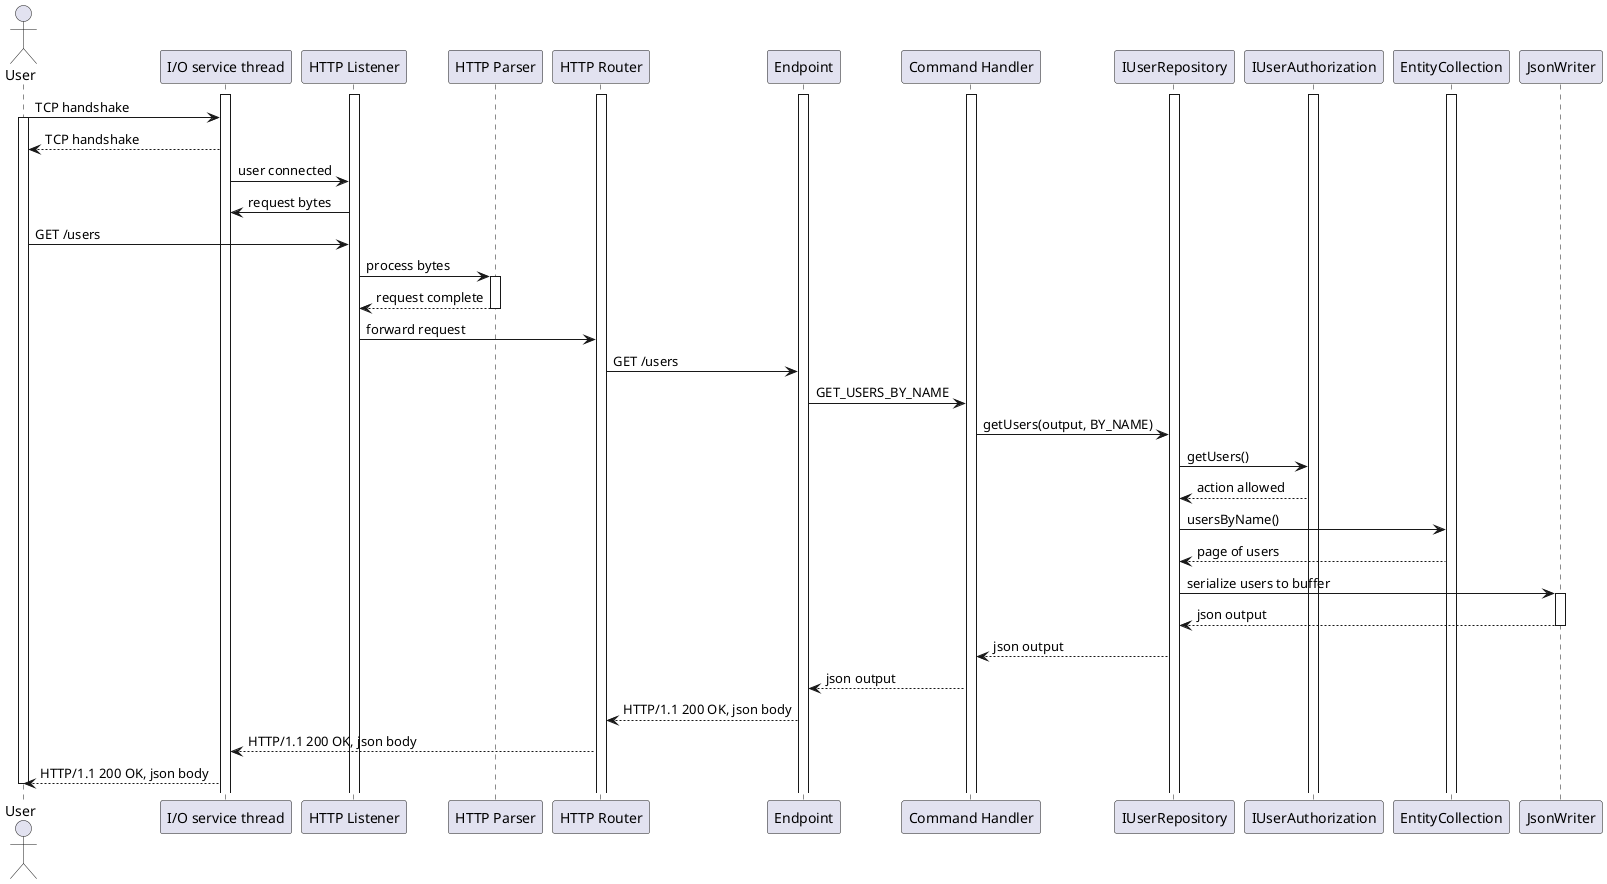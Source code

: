 @startuml

actor User
participant "I/O service thread" as IO
participant "HTTP Listener" as HTTPListener
participant "HTTP Parser" as HTTPParser
participant "HTTP Router" as HTTPRouter
participant Endpoint
participant "Command Handler" as CommandHandler
participant IUserRepository
participant IUserAuthorization
participant EntityCollection
participant JsonWriter

activate IO
activate HTTPListener
activate HTTPRouter
activate Endpoint
activate CommandHandler
activate IUserRepository
activate IUserAuthorization
activate EntityCollection

User -> IO : TCP handshake
activate User
IO --> User : TCP handshake

IO -> HTTPListener : user connected
HTTPListener -> IO : request bytes

User -> HTTPListener : GET /users

HTTPListener -> HTTPParser : process bytes
activate HTTPParser
HTTPParser --> HTTPListener : request complete
deactivate HTTPParser

HTTPListener -> HTTPRouter : forward request
HTTPRouter -> Endpoint : GET /users

Endpoint -> CommandHandler : GET_USERS_BY_NAME
CommandHandler -> IUserRepository : getUsers(output, BY_NAME)

IUserRepository -> IUserAuthorization : getUsers()
IUserAuthorization --> IUserRepository : action allowed

IUserRepository -> EntityCollection : usersByName()
EntityCollection --> IUserRepository : page of users

IUserRepository -> JsonWriter : serialize users to buffer
activate JsonWriter
JsonWriter --> IUserRepository : json output
deactivate JsonWriter

IUserRepository --> CommandHandler : json output
CommandHandler --> Endpoint : json output
Endpoint --> HTTPRouter : HTTP/1.1 200 OK, json body
HTTPRouter --> IO: HTTP/1.1 200 OK, json body
IO --> User:  HTTP/1.1 200 OK, json body
deactivate User

@enduml